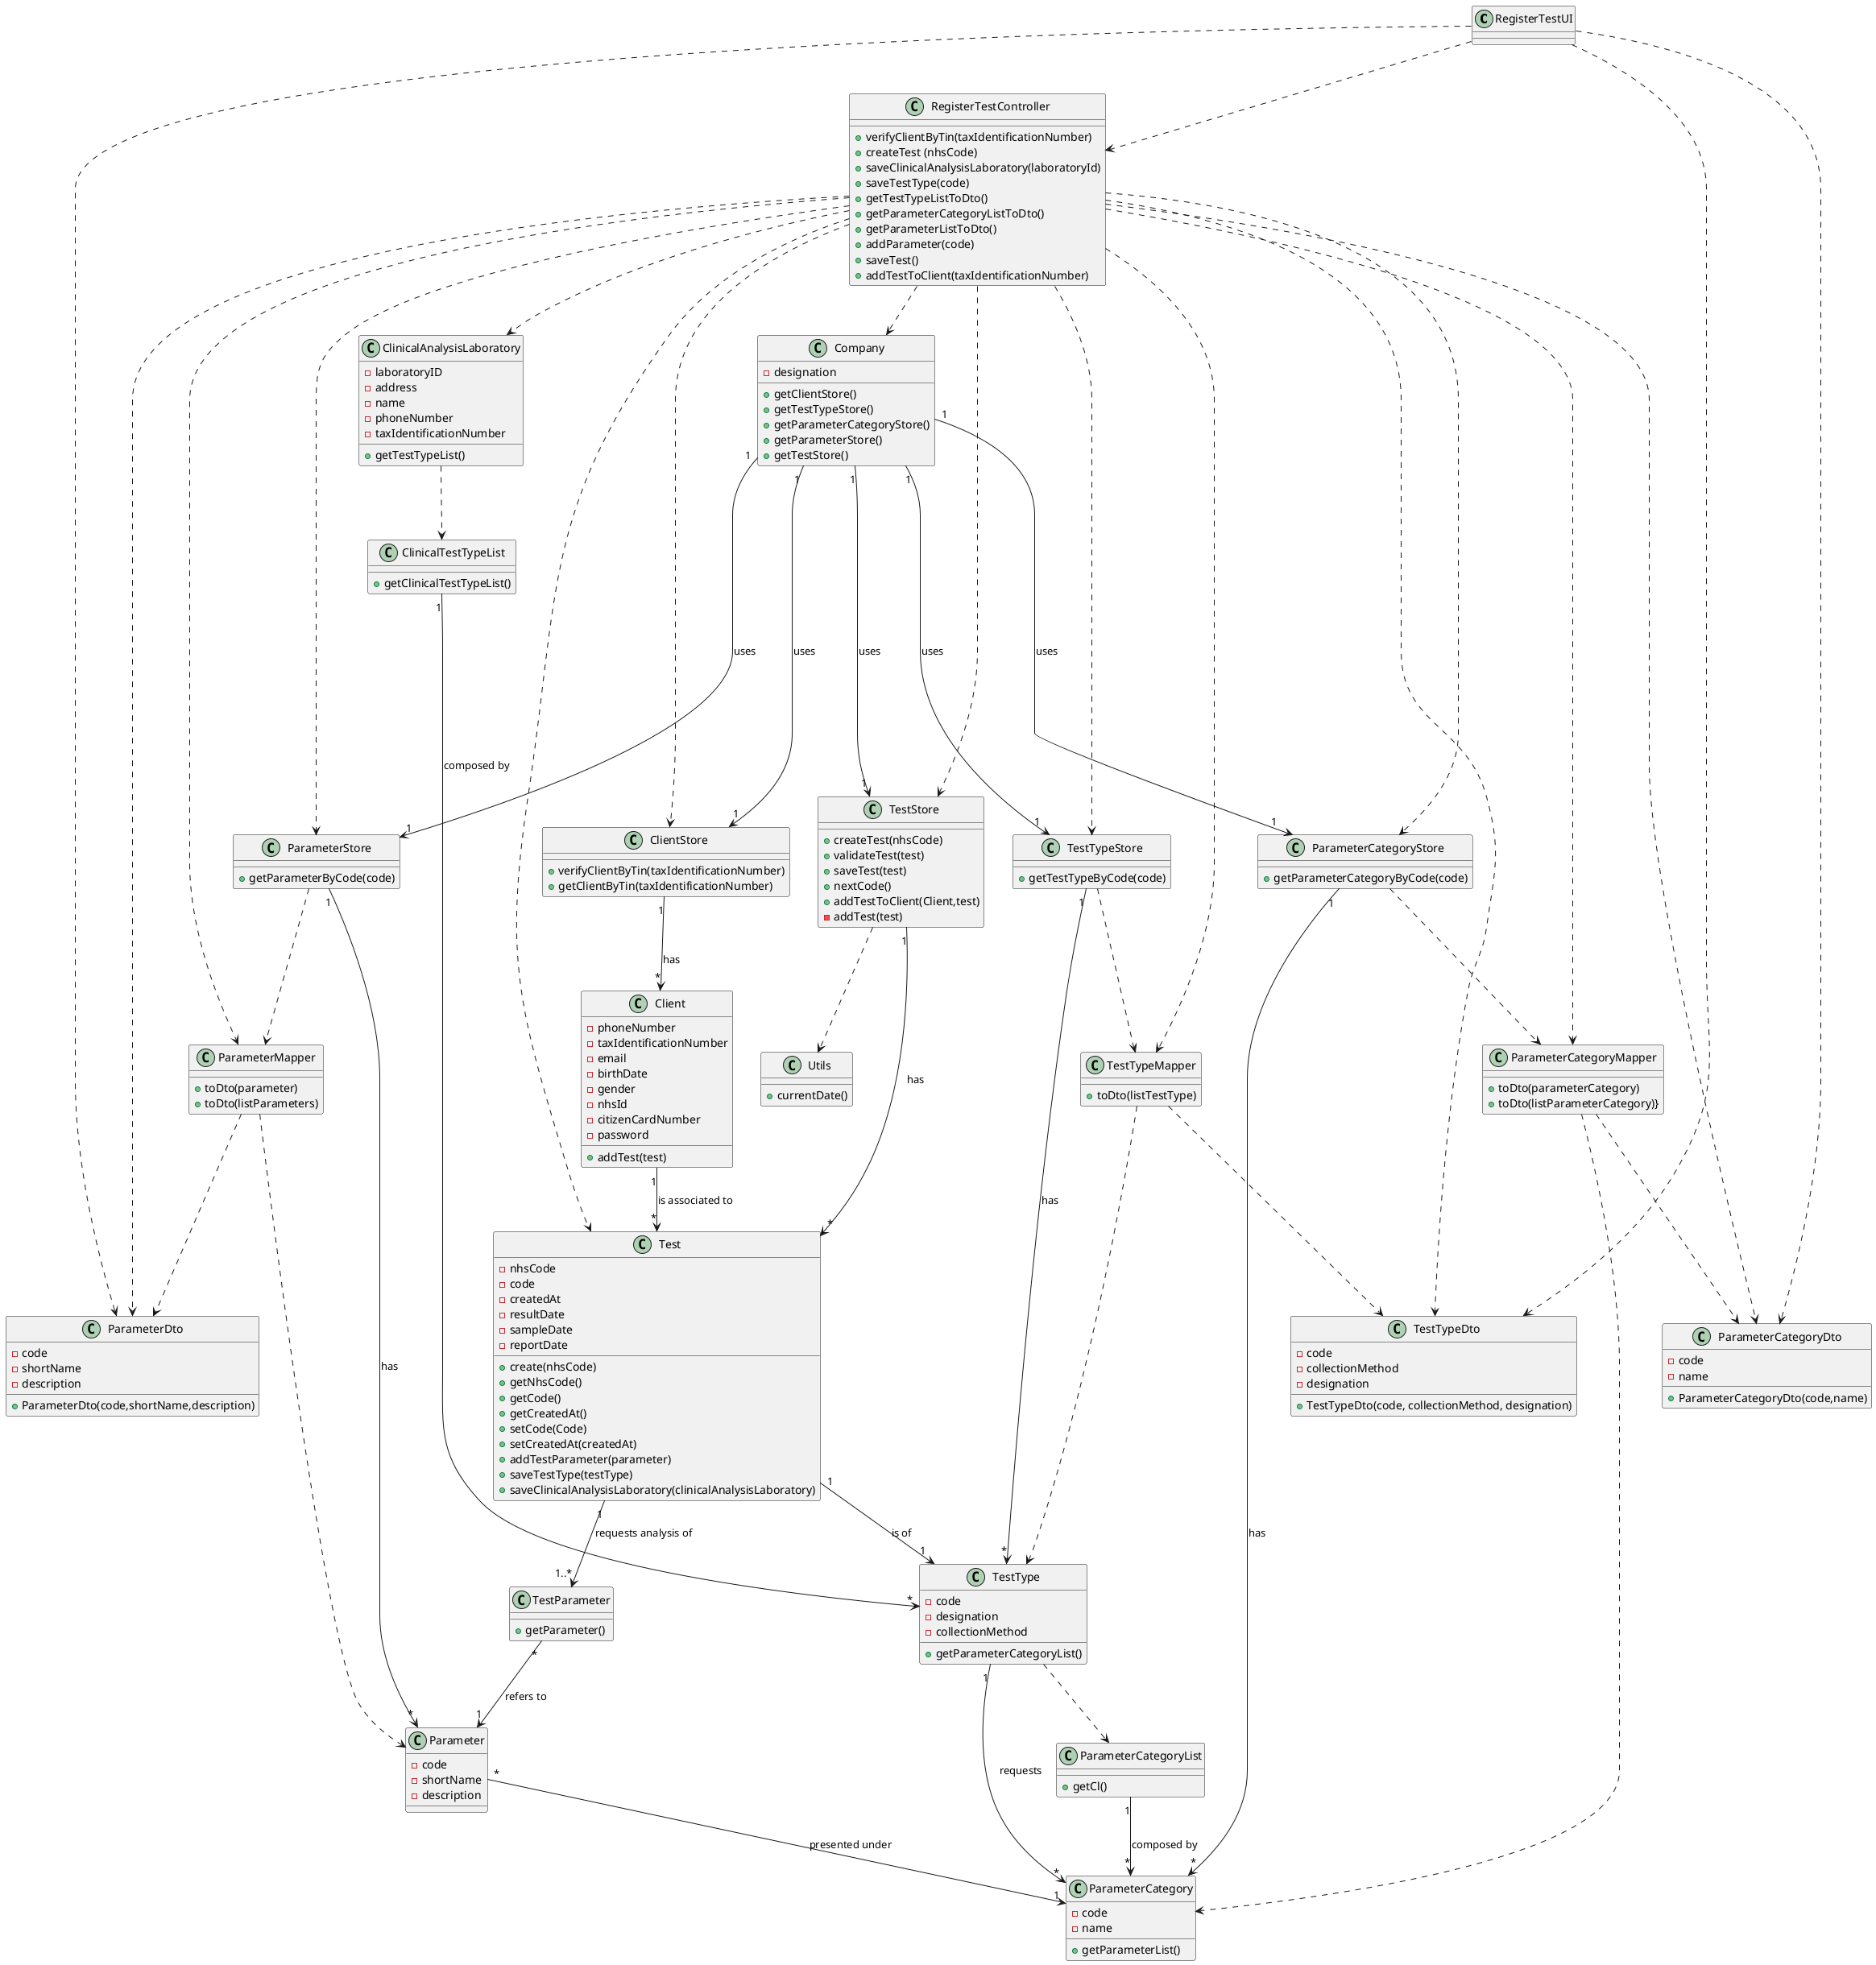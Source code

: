 @startuml

class "RegisterTestUI"{}

class "RegisterTestController"{
+verifyClientByTin(taxIdentificationNumber)
+createTest (nhsCode)
+saveClinicalAnalysisLaboratory(laboratoryId)
+saveTestType(code)
+getTestTypeListToDto()
+getParameterCategoryListToDto()
+getParameterListToDto()
+addParameter(code)
+saveTest()
+addTestToClient(taxIdentificationNumber)
}

class "TestStore"{
+createTest(nhsCode)
+validateTest(test)
+saveTest(test)
+nextCode()
+addTestToClient(Client,test)
-addTest(test)
}

class "Utils"{
+currentDate()
}

class "Test"{
- nhsCode
- code
- createdAt
- resultDate
- sampleDate
- reportDate
+create(nhsCode)
+getNhsCode()
+getCode()
+getCreatedAt()
+setCode(Code)
+setCreatedAt(createdAt)
+addTestParameter(parameter)
+saveTestType(testType)
+saveClinicalAnalysisLaboratory(clinicalAnalysisLaboratory)
}

class "TestParameter"{
  +getParameter()
}

class "Client"{
 - phoneNumber
  -  taxIdentificationNumber
  -  email
  -  birthDate
  -  gender
  -  nhsId
  -  citizenCardNumber
  -  password
  +addTest(test)

}
class "ClientStore"{
+verifyClientByTin(taxIdentificationNumber)
+getClientByTin(taxIdentificationNumber)
}

class "TestTypeStore"{
+getTestTypeByCode(code)
}

class "TestType"{
-code
-designation
-collectionMethod
+getParameterCategoryList()
}
class "TestTypeMapper"{
+toDto(listTestType)
}

class "TestTypeDto"{
-code
-collectionMethod
-designation
+TestTypeDto(code, collectionMethod, designation)
}

class "ParameterStore"{
+getParameterByCode(code)
}
class "ParameterMapper"{
+toDto(parameter)
+toDto(listParameters)
}
class "Parameter"{
-code
-shortName
-description
}

class "ParameterDto"{
-code
-shortName
-description
+ParameterDto(code,shortName,description)
}


class "ClinicalAnalysisLaboratory"{
-laboratoryID
-address
-name
-phoneNumber
-taxIdentificationNumber
+getTestTypeList()
}




class "ParameterCategory"{
-code
-name
+getParameterList()
}

class "ParameterCategoryMapper"{
+ toDto(parameterCategory)
+ toDto(listParameterCategory)}
}

class "ParameterCategoryDto"{
-code
-name
+ParameterCategoryDto(code,name)
}

class "ParameterCategoryList"{
+getCl()
}

class "ParameterCategoryStore"{
+getParameterCategoryByCode(code)
}



class "ClinicalTestTypeList"{
+getClinicalTestTypeList()

}



class "Company"{
 - designation
  + getClientStore()
  + getTestTypeStore()
  + getParameterCategoryStore()
  + getParameterStore()
  + getTestStore()
}


"RegisterTestUI"..> "RegisterTestController"
"RegisterTestUI" ....> "TestTypeDto"
"RegisterTestUI" ....> "ParameterCategoryDto"
"RegisterTestUI" ....> "ParameterDto"
"RegisterTestController" ..> "Company"
"RegisterTestController" ..> "ClientStore"
"RegisterTestController" ..> "ClinicalAnalysisLaboratory"
"RegisterTestController" ..> "ParameterCategoryMapper"
"RegisterTestController" ..> "ParameterCategoryStore"
"RegisterTestController" ..> "ParameterCategoryDto"
"RegisterTestController" ..> "TestTypeStore"
"RegisterTestController" ..> "TestTypeMapper"
"RegisterTestController" ..> "TestTypeDto"
"RegisterTestController" ..> "ParameterStore"
"RegisterTestController" ..> "ParameterMapper"
"RegisterTestController" ..> "ParameterDto"
"ClinicalAnalysisLaboratory" ..> "ClinicalTestTypeList"
"ClinicalTestTypeList" "1" --> "*" "TestType": composed by
"Company" "1" ------> "1" "TestTypeStore": uses
"Company" "1" ------> "1" "TestStore" : uses
"Company" "1" ------> "1" "ParameterStore": uses
"Company" "1" ------> "1" "ParameterCategoryStore": uses
"Company" "1" ------> "1" "ClientStore": uses
"ParameterCategoryStore" "1" ---> "*" "ParameterCategory": has
"ParameterCategoryStore" ..> "ParameterCategoryMapper"
"ParameterCategoryMapper" ..> "ParameterCategoryDto"
"ParameterCategoryMapper" ..> ParameterCategory
"ClientStore" "1" --> "*" "Client": has
"Client" "1" --> "*" "Test" : is associated to
"RegisterTestController" ...> "TestStore"
"TestStore" "1" --> "*" "Test": has
"TestStore" ..>"Utils"
"RegisterTestController" ..> "Test"
"Test" "1" --> "1"  "TestType" : is of
"Test" "1" --> "1..*" "TestParameter" : requests analysis of
"TestParameter" "*" --> "1" Parameter: refers to
Parameter "*" -->"1" ParameterCategory: presented under
"ParameterStore" "1" --> "*" Parameter: has
"ParameterStore" ..> "ParameterMapper"
"ParameterMapper" ..> "ParameterDto"
"ParameterMapper" ..> "Parameter"
TestType "1" --> "*" ParameterCategory: requests
"TestTypeStore" "1" --> "*" TestType: has
"TestTypeStore" ..> "TestTypeMapper"
"TestTypeMapper" ..> "TestTypeDto"
"TestTypeMapper" ..> TestType
TestType  ..> "ParameterCategoryList"
"ParameterCategoryList" "1" --> "*" ParameterCategory:composed by











@enduml
